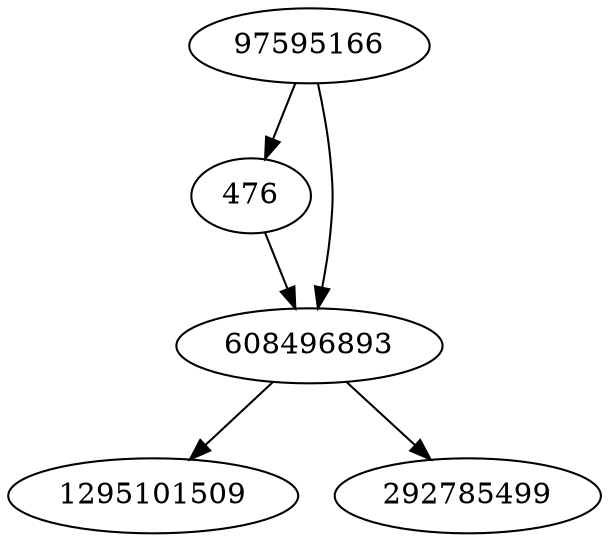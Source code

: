 strict digraph  {
1295101509;
292785499;
476;
608496893;
97595166;
476 -> 608496893;
608496893 -> 292785499;
608496893 -> 1295101509;
97595166 -> 608496893;
97595166 -> 476;
}

